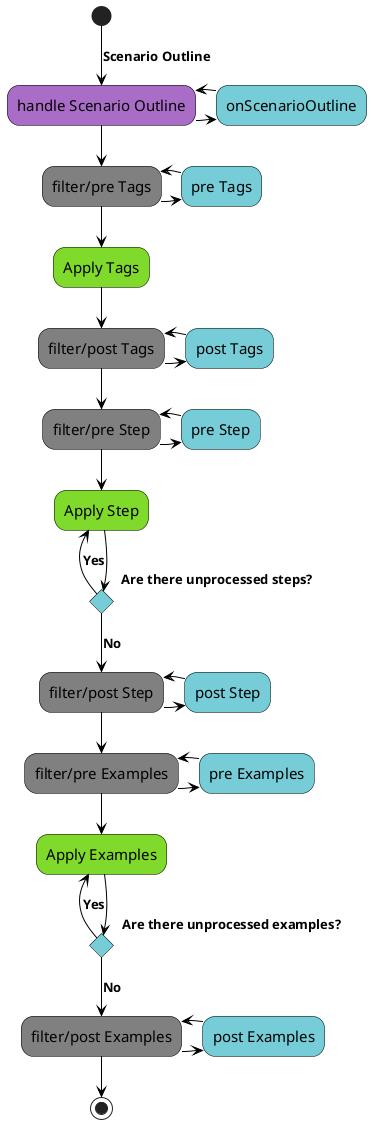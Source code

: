 @startuml
skinparam activity {
BackgroundColor #76CDD8
BackgroundColor<<apply>> #80DA2B
BackgroundColor<<filter>> #808080
BackgroundColor<<handle>> #AA6DC7
ArrowColor black
ArrowFontSize 13
ArrowFontStyle bold
ArrowFontName Segoe UI
BorderColor black
FontName Segoe UI
FontSize 15
}
(*) -->[Scenario Outline] "handle Scenario Outline"
-right-> "onScenarioOutline"
-left-> "handle Scenario Outline"<<handle>>
--> "filter/pre Tags"<<filter>>
-right-> "pre Tags"
-left-> "filter/pre Tags"
--> "Apply Tags"<<apply>>
--> "filter/post Tags"<<filter>>
-right-> "post Tags"
-left-> "filter/post Tags"
--> "filter/pre Step"
-right-> "pre Step"
-left-> "filter/pre Step"<<filter>>
--> "Apply Step"<<apply>>
If "Are there unprocessed steps?"
-left-> [Yes] "Apply Step"
else
--> [No] "filter/post Step"<<filter>>
-right-> "post Step"
-left-> "filter/post Step"
--> "filter/pre Examples"<<filter>>
-right-> "pre Examples"
-left-> "filter/pre Examples"
--> "Apply Examples"<<apply>>
If "Are there unprocessed examples?"
-left-> [Yes] "Apply Examples"
else
--> [No] "filter/post Examples"<<filter>>
-right-> "post Examples"
-left-> "filter/post Examples"
--> (*)
@enduml